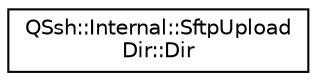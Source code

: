 digraph "Graphical Class Hierarchy"
{
  edge [fontname="Helvetica",fontsize="10",labelfontname="Helvetica",labelfontsize="10"];
  node [fontname="Helvetica",fontsize="10",shape=record];
  rankdir="LR";
  Node0 [label="QSsh::Internal::SftpUpload\lDir::Dir",height=0.2,width=0.4,color="black", fillcolor="white", style="filled",URL="$struct_q_ssh_1_1_internal_1_1_sftp_upload_dir_1_1_dir.html"];
}
